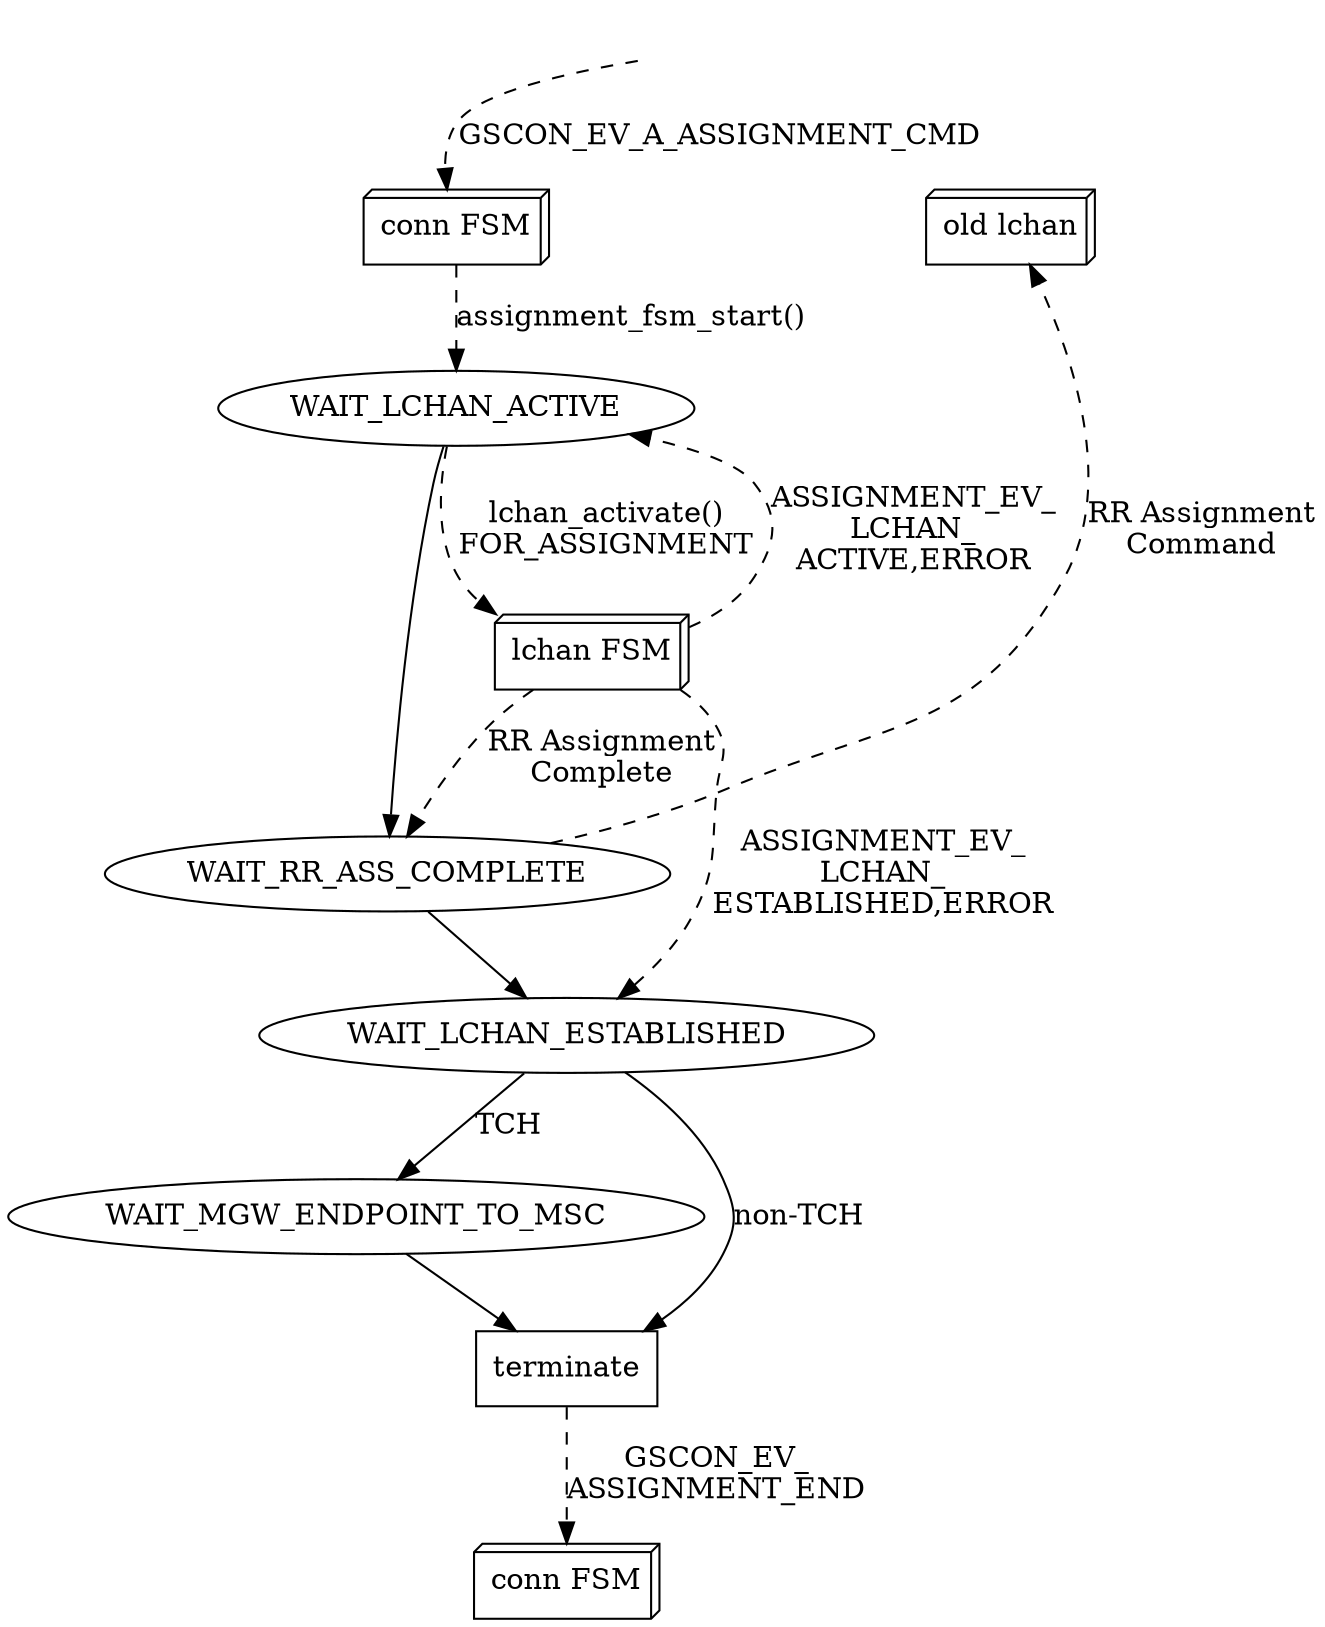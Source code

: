 digraph G {
rankdir=TB;
	
	WAIT_LCHAN_ACTIVE
	WAIT_RR_ASS_COMPLETE
	WAIT_LCHAN_ESTABLISHED
	WAIT_MGW_ENDPOINT_TO_MSC
	terminate [shape=box]
	
	gscon [label="conn FSM",shape=box3d];
	gscon2 [label="conn FSM",shape=box3d];
	lchan [label="lchan FSM",shape=box3d];
	old_lchan [label="old lchan",shape=box3d];

	invisible [style="invisible"]
	invisible -> gscon [label="GSCON_EV_A_ASSIGNMENT_CMD",style=dashed]
	invisible -> old_lchan [style=invisible,arrowhead=none]

	gscon -> WAIT_LCHAN_ACTIVE [label="assignment_fsm_start()",style=dashed]
        WAIT_LCHAN_ACTIVE -> lchan [label="lchan_activate()\nFOR_ASSIGNMENT",style=dashed]
	lchan -> WAIT_LCHAN_ACTIVE [label="ASSIGNMENT_EV_\nLCHAN_\nACTIVE,ERROR",style=dashed]
	lchan -> WAIT_LCHAN_ESTABLISHED [label="ASSIGNMENT_EV_\nLCHAN_\nESTABLISHED,ERROR",style=dashed]

	WAIT_LCHAN_ACTIVE -> WAIT_RR_ASS_COMPLETE

	WAIT_RR_ASS_COMPLETE -> old_lchan [label="RR Assignment\nCommand",style=dashed,constraint=false]
	lchan -> WAIT_RR_ASS_COMPLETE [label="RR Assignment\nComplete",style=dashed]

	WAIT_RR_ASS_COMPLETE -> WAIT_LCHAN_ESTABLISHED

	WAIT_LCHAN_ESTABLISHED -> WAIT_MGW_ENDPOINT_TO_MSC [label="TCH"]
	WAIT_LCHAN_ESTABLISHED -> terminate [label="non-TCH"]
	WAIT_MGW_ENDPOINT_TO_MSC -> terminate
	terminate -> gscon2 [label="GSCON_EV_\nASSIGNMENT_END",style=dashed]
}
